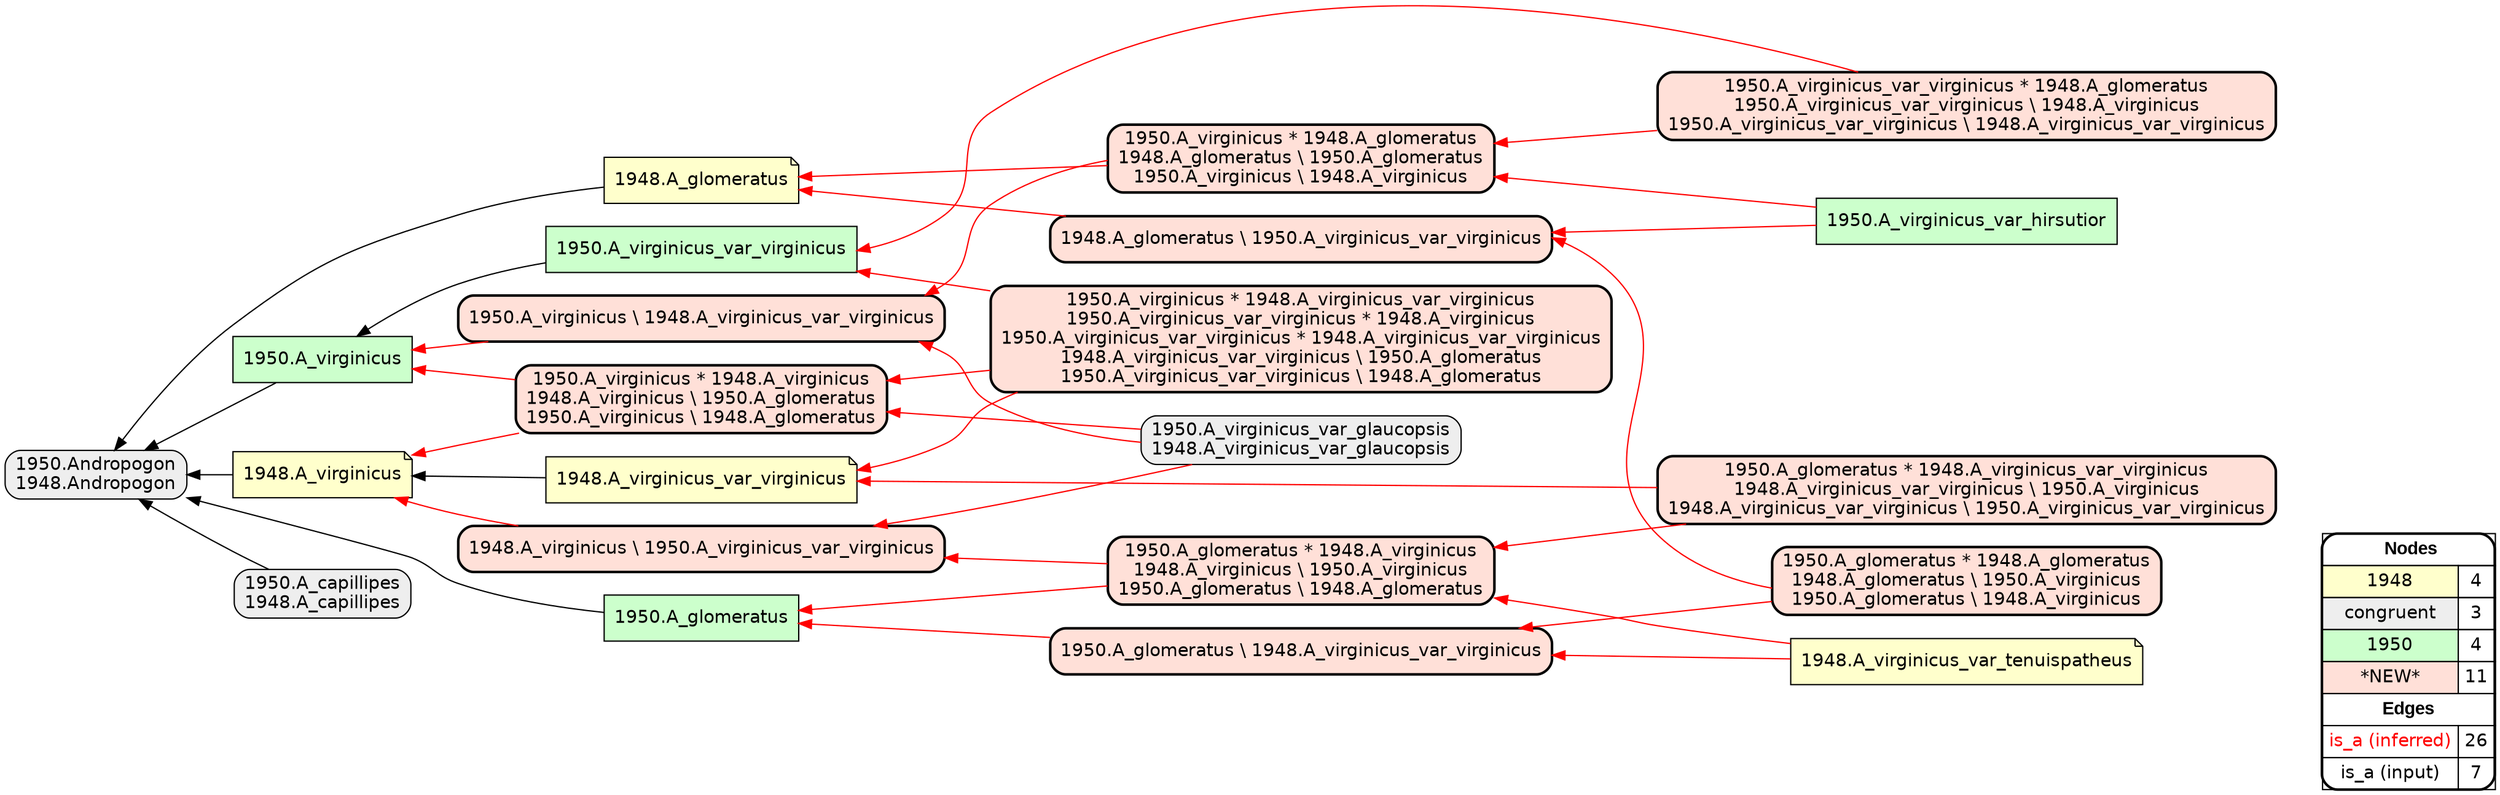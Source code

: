 digraph{
rankdir=RL
node[shape=note style=filled fillcolor="#FFFFCC" fontname="helvetica"] 
"1948.A_virginicus_var_virginicus"
"1948.A_virginicus"
"1948.A_virginicus_var_tenuispatheus"
"1948.A_glomeratus"
node[shape=box style="filled,rounded" fillcolor="#EEEEEE" fontname="helvetica"] 
"1950.Andropogon\n1948.Andropogon"
"1950.A_virginicus_var_glaucopsis\n1948.A_virginicus_var_glaucopsis"
"1950.A_capillipes\n1948.A_capillipes"
node[shape=box style=filled fillcolor="#CCFFCC" fontname="helvetica"] 
"1950.A_virginicus_var_virginicus"
"1950.A_virginicus"
"1950.A_virginicus_var_hirsutior"
"1950.A_glomeratus"
node[shape=box style="filled,rounded,bold" fillcolor="#FFE0D8" fontname="helvetica"] 
"1950.A_glomeratus * 1948.A_virginicus\n1948.A_virginicus \\ 1950.A_virginicus\n1950.A_glomeratus \\ 1948.A_glomeratus"
"1950.A_glomeratus \\ 1948.A_virginicus_var_virginicus"
"1950.A_glomeratus * 1948.A_glomeratus\n1948.A_glomeratus \\ 1950.A_virginicus\n1950.A_glomeratus \\ 1948.A_virginicus"
"1950.A_virginicus_var_virginicus * 1948.A_glomeratus\n1950.A_virginicus_var_virginicus \\ 1948.A_virginicus\n1950.A_virginicus_var_virginicus \\ 1948.A_virginicus_var_virginicus"
"1950.A_virginicus * 1948.A_virginicus_var_virginicus\n1950.A_virginicus_var_virginicus * 1948.A_virginicus\n1950.A_virginicus_var_virginicus * 1948.A_virginicus_var_virginicus\n1948.A_virginicus_var_virginicus \\ 1950.A_glomeratus\n1950.A_virginicus_var_virginicus \\ 1948.A_glomeratus"
"1950.A_virginicus * 1948.A_glomeratus\n1948.A_glomeratus \\ 1950.A_glomeratus\n1950.A_virginicus \\ 1948.A_virginicus"
"1950.A_virginicus * 1948.A_virginicus\n1948.A_virginicus \\ 1950.A_glomeratus\n1950.A_virginicus \\ 1948.A_glomeratus"
"1948.A_glomeratus \\ 1950.A_virginicus_var_virginicus"
"1950.A_virginicus \\ 1948.A_virginicus_var_virginicus"
"1948.A_virginicus \\ 1950.A_virginicus_var_virginicus"
"1950.A_glomeratus * 1948.A_virginicus_var_virginicus\n1948.A_virginicus_var_virginicus \\ 1950.A_virginicus\n1948.A_virginicus_var_virginicus \\ 1950.A_virginicus_var_virginicus"
edge[arrowhead=normal style=dotted color="#000000" constraint=true penwidth=1]
edge[arrowhead=normal style=solid color="#FF0000" constraint=true penwidth=1]
"1950.A_glomeratus * 1948.A_virginicus_var_virginicus\n1948.A_virginicus_var_virginicus \\ 1950.A_virginicus\n1948.A_virginicus_var_virginicus \\ 1950.A_virginicus_var_virginicus" -> "1948.A_virginicus_var_virginicus"
"1950.A_virginicus \\ 1948.A_virginicus_var_virginicus" -> "1950.A_virginicus"
"1950.A_virginicus * 1948.A_virginicus\n1948.A_virginicus \\ 1950.A_glomeratus\n1950.A_virginicus \\ 1948.A_glomeratus" -> "1948.A_virginicus"
"1950.A_virginicus_var_virginicus * 1948.A_glomeratus\n1950.A_virginicus_var_virginicus \\ 1948.A_virginicus\n1950.A_virginicus_var_virginicus \\ 1948.A_virginicus_var_virginicus" -> "1950.A_virginicus_var_virginicus"
"1950.A_virginicus_var_glaucopsis\n1948.A_virginicus_var_glaucopsis" -> "1950.A_virginicus \\ 1948.A_virginicus_var_virginicus"
"1950.A_glomeratus * 1948.A_virginicus\n1948.A_virginicus \\ 1950.A_virginicus\n1950.A_glomeratus \\ 1948.A_glomeratus" -> "1950.A_glomeratus"
"1950.A_glomeratus * 1948.A_virginicus\n1948.A_virginicus \\ 1950.A_virginicus\n1950.A_glomeratus \\ 1948.A_glomeratus" -> "1948.A_virginicus \\ 1950.A_virginicus_var_virginicus"
"1950.A_virginicus_var_hirsutior" -> "1948.A_glomeratus \\ 1950.A_virginicus_var_virginicus"
"1950.A_virginicus * 1948.A_virginicus\n1948.A_virginicus \\ 1950.A_glomeratus\n1950.A_virginicus \\ 1948.A_glomeratus" -> "1950.A_virginicus"
"1950.A_virginicus_var_virginicus * 1948.A_glomeratus\n1950.A_virginicus_var_virginicus \\ 1948.A_virginicus\n1950.A_virginicus_var_virginicus \\ 1948.A_virginicus_var_virginicus" -> "1950.A_virginicus * 1948.A_glomeratus\n1948.A_glomeratus \\ 1950.A_glomeratus\n1950.A_virginicus \\ 1948.A_virginicus"
"1950.A_virginicus * 1948.A_virginicus_var_virginicus\n1950.A_virginicus_var_virginicus * 1948.A_virginicus\n1950.A_virginicus_var_virginicus * 1948.A_virginicus_var_virginicus\n1948.A_virginicus_var_virginicus \\ 1950.A_glomeratus\n1950.A_virginicus_var_virginicus \\ 1948.A_glomeratus" -> "1950.A_virginicus * 1948.A_virginicus\n1948.A_virginicus \\ 1950.A_glomeratus\n1950.A_virginicus \\ 1948.A_glomeratus"
"1948.A_virginicus_var_tenuispatheus" -> "1950.A_glomeratus \\ 1948.A_virginicus_var_virginicus"
"1950.A_glomeratus * 1948.A_glomeratus\n1948.A_glomeratus \\ 1950.A_virginicus\n1950.A_glomeratus \\ 1948.A_virginicus" -> "1950.A_glomeratus \\ 1948.A_virginicus_var_virginicus"
"1948.A_virginicus_var_tenuispatheus" -> "1950.A_glomeratus * 1948.A_virginicus\n1948.A_virginicus \\ 1950.A_virginicus\n1950.A_glomeratus \\ 1948.A_glomeratus"
"1950.A_glomeratus \\ 1948.A_virginicus_var_virginicus" -> "1950.A_glomeratus"
"1950.A_virginicus_var_glaucopsis\n1948.A_virginicus_var_glaucopsis" -> "1950.A_virginicus * 1948.A_virginicus\n1948.A_virginicus \\ 1950.A_glomeratus\n1950.A_virginicus \\ 1948.A_glomeratus"
"1950.A_virginicus * 1948.A_virginicus_var_virginicus\n1950.A_virginicus_var_virginicus * 1948.A_virginicus\n1950.A_virginicus_var_virginicus * 1948.A_virginicus_var_virginicus\n1948.A_virginicus_var_virginicus \\ 1950.A_glomeratus\n1950.A_virginicus_var_virginicus \\ 1948.A_glomeratus" -> "1950.A_virginicus_var_virginicus"
"1950.A_virginicus_var_glaucopsis\n1948.A_virginicus_var_glaucopsis" -> "1948.A_virginicus \\ 1950.A_virginicus_var_virginicus"
"1950.A_virginicus_var_hirsutior" -> "1950.A_virginicus * 1948.A_glomeratus\n1948.A_glomeratus \\ 1950.A_glomeratus\n1950.A_virginicus \\ 1948.A_virginicus"
"1948.A_virginicus \\ 1950.A_virginicus_var_virginicus" -> "1948.A_virginicus"
"1950.A_virginicus * 1948.A_glomeratus\n1948.A_glomeratus \\ 1950.A_glomeratus\n1950.A_virginicus \\ 1948.A_virginicus" -> "1948.A_glomeratus"
"1948.A_glomeratus \\ 1950.A_virginicus_var_virginicus" -> "1948.A_glomeratus"
"1950.A_virginicus * 1948.A_glomeratus\n1948.A_glomeratus \\ 1950.A_glomeratus\n1950.A_virginicus \\ 1948.A_virginicus" -> "1950.A_virginicus \\ 1948.A_virginicus_var_virginicus"
"1950.A_virginicus * 1948.A_virginicus_var_virginicus\n1950.A_virginicus_var_virginicus * 1948.A_virginicus\n1950.A_virginicus_var_virginicus * 1948.A_virginicus_var_virginicus\n1948.A_virginicus_var_virginicus \\ 1950.A_glomeratus\n1950.A_virginicus_var_virginicus \\ 1948.A_glomeratus" -> "1948.A_virginicus_var_virginicus"
"1950.A_glomeratus * 1948.A_glomeratus\n1948.A_glomeratus \\ 1950.A_virginicus\n1950.A_glomeratus \\ 1948.A_virginicus" -> "1948.A_glomeratus \\ 1950.A_virginicus_var_virginicus"
"1950.A_glomeratus * 1948.A_virginicus_var_virginicus\n1948.A_virginicus_var_virginicus \\ 1950.A_virginicus\n1948.A_virginicus_var_virginicus \\ 1950.A_virginicus_var_virginicus" -> "1950.A_glomeratus * 1948.A_virginicus\n1948.A_virginicus \\ 1950.A_virginicus\n1950.A_glomeratus \\ 1948.A_glomeratus"
edge[arrowhead=normal style=solid color="#000000" constraint=true penwidth=1]
"1948.A_virginicus" -> "1950.Andropogon\n1948.Andropogon"
"1950.A_capillipes\n1948.A_capillipes" -> "1950.Andropogon\n1948.Andropogon"
"1950.A_virginicus" -> "1950.Andropogon\n1948.Andropogon"
"1948.A_virginicus_var_virginicus" -> "1948.A_virginicus"
"1950.A_virginicus_var_virginicus" -> "1950.A_virginicus"
"1948.A_glomeratus" -> "1950.Andropogon\n1948.Andropogon"
"1950.A_glomeratus" -> "1950.Andropogon\n1948.Andropogon"
node[shape=box] 
{rank=source Legend [fillcolor= white margin=0 label=< 
 <TABLE BORDER="0" CELLBORDER="1" CELLSPACING="0" CELLPADDING="4"> 
<TR> <TD COLSPAN="2"><font face="Arial Black"> Nodes</font></TD> </TR> 
<TR> 
 <TD bgcolor="#FFFFCC" fontname="helvetica">1948</TD> 
 <TD>4</TD> 
 </TR> 
<TR> 
 <TD bgcolor="#EEEEEE" fontname="helvetica">congruent</TD> 
 <TD>3</TD> 
 </TR> 
<TR> 
 <TD bgcolor="#CCFFCC" fontname="helvetica">1950</TD> 
 <TD>4</TD> 
 </TR> 
<TR> 
 <TD bgcolor="#FFE0D8" fontname="helvetica">*NEW*</TD> 
 <TD>11</TD> 
 </TR> 
<TR> <TD COLSPAN="2"><font face = "Arial Black"> Edges </font></TD> </TR> 
<TR> 
 <TD><font color ="#FF0000">is_a (inferred)</font></TD><TD>26</TD>
</TR>
<TR> 
 <TD><font color ="#000000">is_a (input)</font></TD><TD>7</TD>
</TR>
</TABLE> 
 >] } 
}